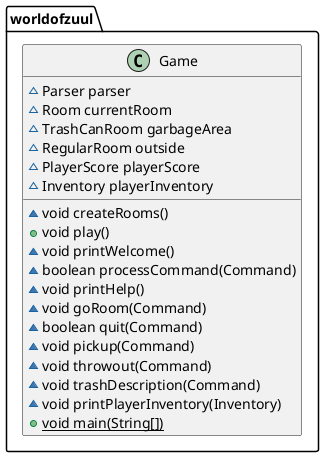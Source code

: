 @startuml
class worldofzuul.Game {
~ Parser parser
~ Room currentRoom
~ TrashCanRoom garbageArea
~ RegularRoom outside
~ PlayerScore playerScore
~ Inventory playerInventory
~ void createRooms()
+ void play()
~ void printWelcome()
~ boolean processCommand(Command)
~ void printHelp()
~ void goRoom(Command)
~ boolean quit(Command)
~ void pickup(Command)
~ void throwout(Command)
~ void trashDescription(Command)
~ void printPlayerInventory(Inventory)
+ {static} void main(String[])
}
@enduml